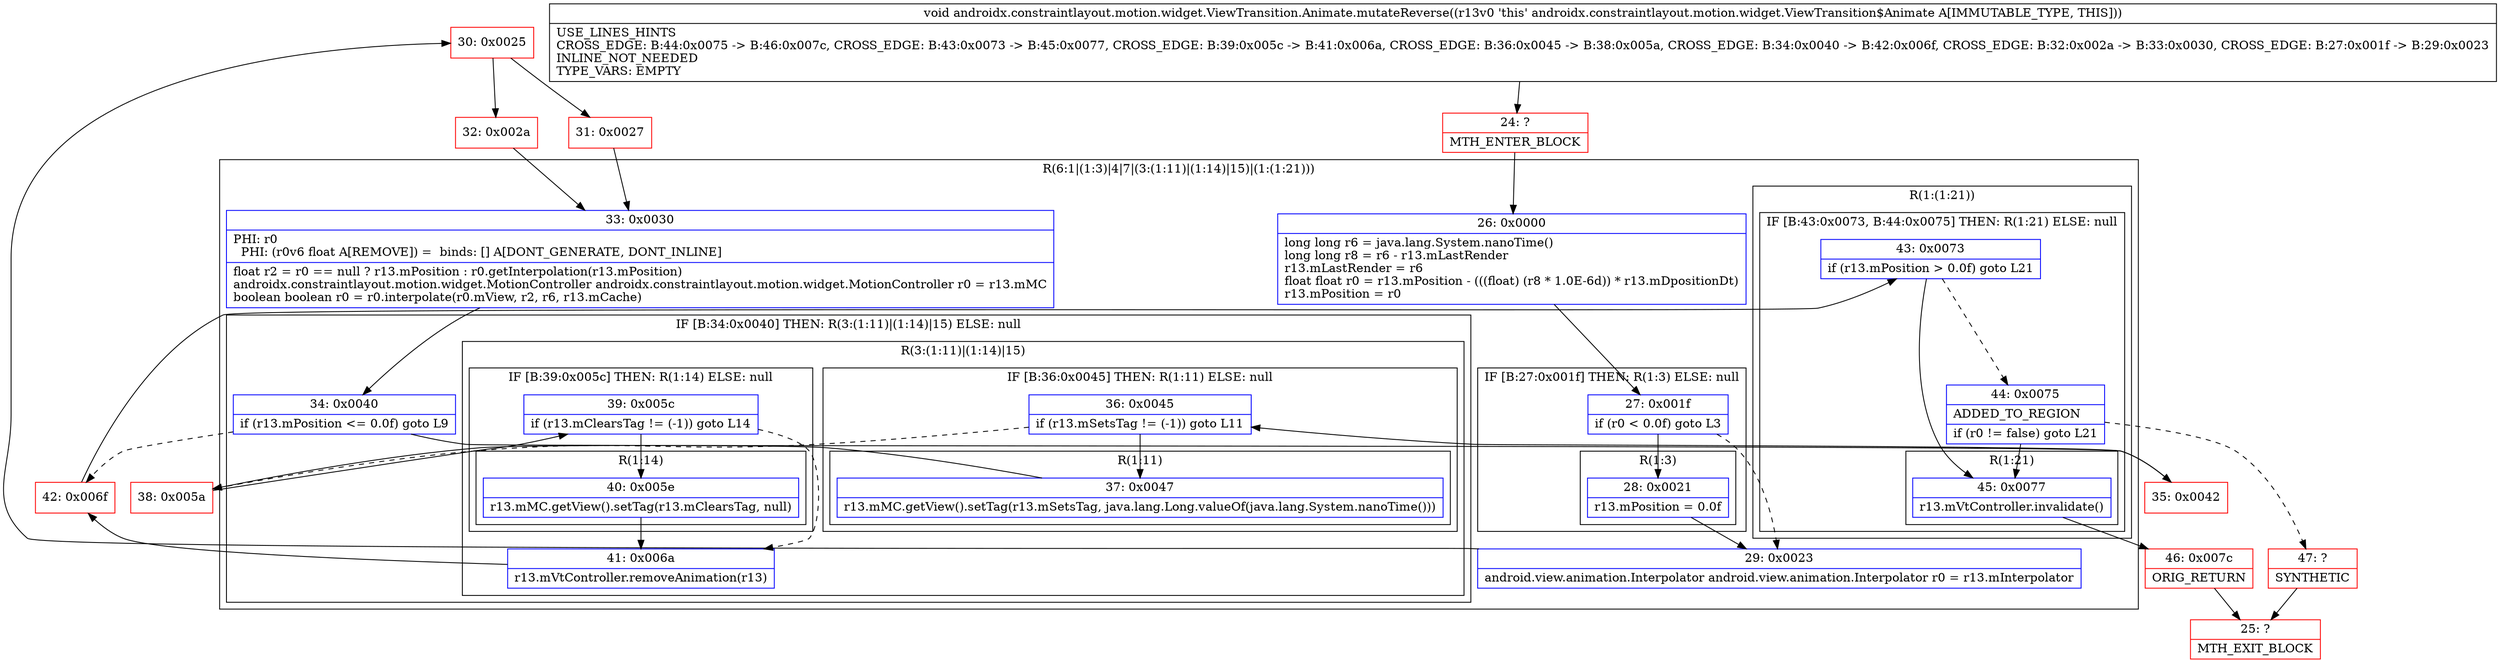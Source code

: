 digraph "CFG forandroidx.constraintlayout.motion.widget.ViewTransition.Animate.mutateReverse()V" {
subgraph cluster_Region_757138823 {
label = "R(6:1|(1:3)|4|7|(3:(1:11)|(1:14)|15)|(1:(1:21)))";
node [shape=record,color=blue];
Node_26 [shape=record,label="{26\:\ 0x0000|long long r6 = java.lang.System.nanoTime()\llong long r8 = r6 \- r13.mLastRender\lr13.mLastRender = r6\lfloat float r0 = r13.mPosition \- (((float) (r8 * 1.0E\-6d)) * r13.mDpositionDt)\lr13.mPosition = r0\l}"];
subgraph cluster_IfRegion_894305634 {
label = "IF [B:27:0x001f] THEN: R(1:3) ELSE: null";
node [shape=record,color=blue];
Node_27 [shape=record,label="{27\:\ 0x001f|if (r0 \< 0.0f) goto L3\l}"];
subgraph cluster_Region_527875865 {
label = "R(1:3)";
node [shape=record,color=blue];
Node_28 [shape=record,label="{28\:\ 0x0021|r13.mPosition = 0.0f\l}"];
}
}
Node_29 [shape=record,label="{29\:\ 0x0023|android.view.animation.Interpolator android.view.animation.Interpolator r0 = r13.mInterpolator\l}"];
Node_33 [shape=record,label="{33\:\ 0x0030|PHI: r0 \l  PHI: (r0v6 float A[REMOVE]) =  binds: [] A[DONT_GENERATE, DONT_INLINE]\l|float r2 = r0 == null ? r13.mPosition : r0.getInterpolation(r13.mPosition)\landroidx.constraintlayout.motion.widget.MotionController androidx.constraintlayout.motion.widget.MotionController r0 = r13.mMC\lboolean boolean r0 = r0.interpolate(r0.mView, r2, r6, r13.mCache)\l}"];
subgraph cluster_IfRegion_724655467 {
label = "IF [B:34:0x0040] THEN: R(3:(1:11)|(1:14)|15) ELSE: null";
node [shape=record,color=blue];
Node_34 [shape=record,label="{34\:\ 0x0040|if (r13.mPosition \<= 0.0f) goto L9\l}"];
subgraph cluster_Region_670653693 {
label = "R(3:(1:11)|(1:14)|15)";
node [shape=record,color=blue];
subgraph cluster_IfRegion_1218770313 {
label = "IF [B:36:0x0045] THEN: R(1:11) ELSE: null";
node [shape=record,color=blue];
Node_36 [shape=record,label="{36\:\ 0x0045|if (r13.mSetsTag != (\-1)) goto L11\l}"];
subgraph cluster_Region_1644168691 {
label = "R(1:11)";
node [shape=record,color=blue];
Node_37 [shape=record,label="{37\:\ 0x0047|r13.mMC.getView().setTag(r13.mSetsTag, java.lang.Long.valueOf(java.lang.System.nanoTime()))\l}"];
}
}
subgraph cluster_IfRegion_1132189405 {
label = "IF [B:39:0x005c] THEN: R(1:14) ELSE: null";
node [shape=record,color=blue];
Node_39 [shape=record,label="{39\:\ 0x005c|if (r13.mClearsTag != (\-1)) goto L14\l}"];
subgraph cluster_Region_780690683 {
label = "R(1:14)";
node [shape=record,color=blue];
Node_40 [shape=record,label="{40\:\ 0x005e|r13.mMC.getView().setTag(r13.mClearsTag, null)\l}"];
}
}
Node_41 [shape=record,label="{41\:\ 0x006a|r13.mVtController.removeAnimation(r13)\l}"];
}
}
subgraph cluster_Region_1106236446 {
label = "R(1:(1:21))";
node [shape=record,color=blue];
subgraph cluster_IfRegion_1207302077 {
label = "IF [B:43:0x0073, B:44:0x0075] THEN: R(1:21) ELSE: null";
node [shape=record,color=blue];
Node_43 [shape=record,label="{43\:\ 0x0073|if (r13.mPosition \> 0.0f) goto L21\l}"];
Node_44 [shape=record,label="{44\:\ 0x0075|ADDED_TO_REGION\l|if (r0 != false) goto L21\l}"];
subgraph cluster_Region_597847629 {
label = "R(1:21)";
node [shape=record,color=blue];
Node_45 [shape=record,label="{45\:\ 0x0077|r13.mVtController.invalidate()\l}"];
}
}
}
}
Node_24 [shape=record,color=red,label="{24\:\ ?|MTH_ENTER_BLOCK\l}"];
Node_30 [shape=record,color=red,label="{30\:\ 0x0025}"];
Node_31 [shape=record,color=red,label="{31\:\ 0x0027}"];
Node_35 [shape=record,color=red,label="{35\:\ 0x0042}"];
Node_38 [shape=record,color=red,label="{38\:\ 0x005a}"];
Node_42 [shape=record,color=red,label="{42\:\ 0x006f}"];
Node_47 [shape=record,color=red,label="{47\:\ ?|SYNTHETIC\l}"];
Node_25 [shape=record,color=red,label="{25\:\ ?|MTH_EXIT_BLOCK\l}"];
Node_46 [shape=record,color=red,label="{46\:\ 0x007c|ORIG_RETURN\l}"];
Node_32 [shape=record,color=red,label="{32\:\ 0x002a}"];
MethodNode[shape=record,label="{void androidx.constraintlayout.motion.widget.ViewTransition.Animate.mutateReverse((r13v0 'this' androidx.constraintlayout.motion.widget.ViewTransition$Animate A[IMMUTABLE_TYPE, THIS]))  | USE_LINES_HINTS\lCROSS_EDGE: B:44:0x0075 \-\> B:46:0x007c, CROSS_EDGE: B:43:0x0073 \-\> B:45:0x0077, CROSS_EDGE: B:39:0x005c \-\> B:41:0x006a, CROSS_EDGE: B:36:0x0045 \-\> B:38:0x005a, CROSS_EDGE: B:34:0x0040 \-\> B:42:0x006f, CROSS_EDGE: B:32:0x002a \-\> B:33:0x0030, CROSS_EDGE: B:27:0x001f \-\> B:29:0x0023\lINLINE_NOT_NEEDED\lTYPE_VARS: EMPTY\l}"];
MethodNode -> Node_24;Node_26 -> Node_27;
Node_27 -> Node_28;
Node_27 -> Node_29[style=dashed];
Node_28 -> Node_29;
Node_29 -> Node_30;
Node_33 -> Node_34;
Node_34 -> Node_35;
Node_34 -> Node_42[style=dashed];
Node_36 -> Node_37;
Node_36 -> Node_38[style=dashed];
Node_37 -> Node_38;
Node_39 -> Node_40;
Node_39 -> Node_41[style=dashed];
Node_40 -> Node_41;
Node_41 -> Node_42;
Node_43 -> Node_44[style=dashed];
Node_43 -> Node_45;
Node_44 -> Node_45;
Node_44 -> Node_47[style=dashed];
Node_45 -> Node_46;
Node_24 -> Node_26;
Node_30 -> Node_31;
Node_30 -> Node_32;
Node_31 -> Node_33;
Node_35 -> Node_36;
Node_38 -> Node_39;
Node_42 -> Node_43;
Node_47 -> Node_25;
Node_46 -> Node_25;
Node_32 -> Node_33;
}

